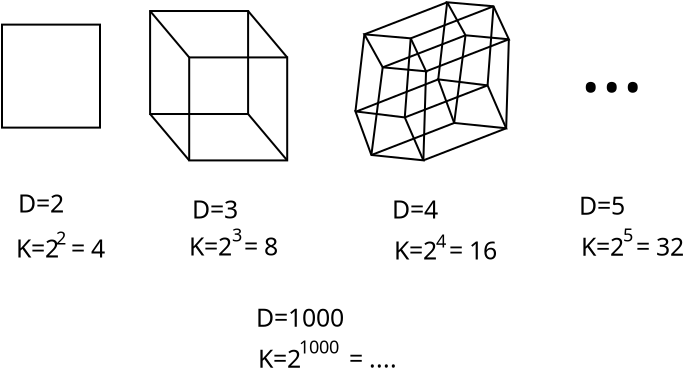 <?xml version="1.0" encoding="UTF-8"?>
<dia:diagram xmlns:dia="http://www.lysator.liu.se/~alla/dia/">
  <dia:layer name="Background" visible="true" connectable="false"/>
  <dia:layer name="Background" visible="true" connectable="false"/>
  <dia:layer name="Background" visible="true" connectable="false"/>
  <dia:layer name="Background" visible="true" connectable="true" active="true">
    <dia:object type="Standard - Box" version="0" id="O0">
      <dia:attribute name="obj_pos">
        <dia:point val="5,4.95"/>
      </dia:attribute>
      <dia:attribute name="obj_bb">
        <dia:rectangle val="4.95,4.9;9.95,10.15"/>
      </dia:attribute>
      <dia:attribute name="elem_corner">
        <dia:point val="5,4.95"/>
      </dia:attribute>
      <dia:attribute name="elem_width">
        <dia:real val="4.9"/>
      </dia:attribute>
      <dia:attribute name="elem_height">
        <dia:real val="5.15"/>
      </dia:attribute>
      <dia:attribute name="show_background">
        <dia:boolean val="true"/>
      </dia:attribute>
    </dia:object>
    <dia:group>
      <dia:attribute name="meta">
        <dia:composite type="dict"/>
      </dia:attribute>
      <dia:attribute name="matrix"/>
      <dia:object type="Standard - Box" version="0" id="O1">
        <dia:attribute name="obj_pos">
          <dia:point val="12.405,4.27"/>
        </dia:attribute>
        <dia:attribute name="obj_bb">
          <dia:rectangle val="12.355,4.22;17.355,9.47"/>
        </dia:attribute>
        <dia:attribute name="elem_corner">
          <dia:point val="12.405,4.27"/>
        </dia:attribute>
        <dia:attribute name="elem_width">
          <dia:real val="4.9"/>
        </dia:attribute>
        <dia:attribute name="elem_height">
          <dia:real val="5.15"/>
        </dia:attribute>
        <dia:attribute name="show_background">
          <dia:boolean val="false"/>
        </dia:attribute>
        <dia:connections>
          <dia:connection handle="0" to="O1" connection="5"/>
          <dia:connection handle="1" to="O2" connection="5"/>
        </dia:connections>
      </dia:object>
      <dia:object type="Standard - Box" version="0" id="O2">
        <dia:attribute name="obj_pos">
          <dia:point val="14.36,6.59"/>
        </dia:attribute>
        <dia:attribute name="obj_bb">
          <dia:rectangle val="14.31,6.54;19.31,11.79"/>
        </dia:attribute>
        <dia:attribute name="elem_corner">
          <dia:point val="14.36,6.59"/>
        </dia:attribute>
        <dia:attribute name="elem_width">
          <dia:real val="4.9"/>
        </dia:attribute>
        <dia:attribute name="elem_height">
          <dia:real val="5.15"/>
        </dia:attribute>
        <dia:attribute name="show_background">
          <dia:boolean val="false"/>
        </dia:attribute>
        <dia:connections>
          <dia:connection handle="0" to="O1" connection="7"/>
          <dia:connection handle="1" to="O2" connection="7"/>
        </dia:connections>
      </dia:object>
      <dia:object type="Standard - Line" version="0" id="O3">
        <dia:attribute name="obj_pos">
          <dia:point val="12.405,9.42"/>
        </dia:attribute>
        <dia:attribute name="obj_bb">
          <dia:rectangle val="12.335,9.35;14.431,11.81"/>
        </dia:attribute>
        <dia:attribute name="conn_endpoints">
          <dia:point val="12.405,9.42"/>
          <dia:point val="14.36,11.74"/>
        </dia:attribute>
        <dia:attribute name="numcp">
          <dia:int val="1"/>
        </dia:attribute>
        <dia:connections>
          <dia:connection handle="0" to="O1" connection="2"/>
          <dia:connection handle="1" to="O2" connection="2"/>
        </dia:connections>
      </dia:object>
      <dia:object type="Standard - Line" version="0" id="O4">
        <dia:attribute name="obj_pos">
          <dia:point val="17.305,9.42"/>
        </dia:attribute>
        <dia:attribute name="obj_bb">
          <dia:rectangle val="17.235,9.35;19.331,11.81"/>
        </dia:attribute>
        <dia:attribute name="conn_endpoints">
          <dia:point val="17.305,9.42"/>
          <dia:point val="19.26,11.74"/>
        </dia:attribute>
        <dia:attribute name="numcp">
          <dia:int val="1"/>
        </dia:attribute>
        <dia:connections>
          <dia:connection handle="0" to="O1" connection="0"/>
          <dia:connection handle="1" to="O2" connection="0"/>
        </dia:connections>
      </dia:object>
      <dia:object type="Standard - Line" version="0" id="O5">
        <dia:attribute name="obj_pos">
          <dia:point val="17.305,4.27"/>
        </dia:attribute>
        <dia:attribute name="obj_bb">
          <dia:rectangle val="17.235,4.2;19.331,6.66"/>
        </dia:attribute>
        <dia:attribute name="conn_endpoints">
          <dia:point val="17.305,4.27"/>
          <dia:point val="19.26,6.59"/>
        </dia:attribute>
        <dia:attribute name="numcp">
          <dia:int val="1"/>
        </dia:attribute>
      </dia:object>
      <dia:object type="Standard - Line" version="0" id="O6">
        <dia:attribute name="obj_pos">
          <dia:point val="12.405,4.27"/>
        </dia:attribute>
        <dia:attribute name="obj_bb">
          <dia:rectangle val="12.335,4.2;14.431,6.66"/>
        </dia:attribute>
        <dia:attribute name="conn_endpoints">
          <dia:point val="12.405,4.27"/>
          <dia:point val="14.36,6.59"/>
        </dia:attribute>
        <dia:attribute name="numcp">
          <dia:int val="1"/>
        </dia:attribute>
      </dia:object>
    </dia:group>
    <dia:group>
      <dia:attribute name="meta">
        <dia:composite type="dict"/>
      </dia:attribute>
      <dia:attribute name="matrix"/>
      <dia:object type="Standard - Line" version="0" id="O7">
        <dia:attribute name="obj_pos">
          <dia:point val="24.035,7.086"/>
        </dia:attribute>
        <dia:attribute name="obj_bb">
          <dia:rectangle val="23.971,5.42;28.24,7.151"/>
        </dia:attribute>
        <dia:attribute name="conn_endpoints">
          <dia:point val="24.035,7.086"/>
          <dia:point val="28.175,5.484"/>
        </dia:attribute>
        <dia:attribute name="numcp">
          <dia:int val="1"/>
        </dia:attribute>
      </dia:object>
      <dia:object type="Standard - Line" version="0" id="O8">
        <dia:attribute name="obj_pos">
          <dia:point val="25.435,5.636"/>
        </dia:attribute>
        <dia:attribute name="obj_bb">
          <dia:rectangle val="25.371,3.97;29.64,5.701"/>
        </dia:attribute>
        <dia:attribute name="conn_endpoints">
          <dia:point val="25.435,5.636"/>
          <dia:point val="29.575,4.034"/>
        </dia:attribute>
        <dia:attribute name="numcp">
          <dia:int val="1"/>
        </dia:attribute>
      </dia:object>
      <dia:object type="Standard - Line" version="0" id="O9">
        <dia:attribute name="obj_pos">
          <dia:point val="23.119,5.436"/>
        </dia:attribute>
        <dia:attribute name="obj_bb">
          <dia:rectangle val="23.054,3.769;27.323,5.501"/>
        </dia:attribute>
        <dia:attribute name="conn_endpoints">
          <dia:point val="23.119,5.436"/>
          <dia:point val="27.259,3.834"/>
        </dia:attribute>
        <dia:attribute name="numcp">
          <dia:int val="1"/>
        </dia:attribute>
      </dia:object>
      <dia:object type="Standard - Line" version="0" id="O10">
        <dia:attribute name="obj_pos">
          <dia:point val="22.744,9.284"/>
        </dia:attribute>
        <dia:attribute name="obj_bb">
          <dia:rectangle val="22.679,7.623;26.877,9.349"/>
        </dia:attribute>
        <dia:attribute name="conn_endpoints">
          <dia:point val="22.744,9.284"/>
          <dia:point val="26.812,7.688"/>
        </dia:attribute>
        <dia:attribute name="numcp">
          <dia:int val="1"/>
        </dia:attribute>
      </dia:object>
      <dia:object type="Standard - Line" version="0" id="O11">
        <dia:attribute name="obj_pos">
          <dia:point val="29.279,7.988"/>
        </dia:attribute>
        <dia:attribute name="obj_bb">
          <dia:rectangle val="25.074,7.924;29.343,9.655"/>
        </dia:attribute>
        <dia:attribute name="conn_endpoints">
          <dia:point val="29.279,7.988"/>
          <dia:point val="25.139,9.59"/>
        </dia:attribute>
        <dia:attribute name="numcp">
          <dia:int val="1"/>
        </dia:attribute>
      </dia:object>
      <dia:object type="Standard - Line" version="0" id="O12">
        <dia:attribute name="obj_pos">
          <dia:point val="30.342,5.684"/>
        </dia:attribute>
        <dia:attribute name="obj_bb">
          <dia:rectangle val="26.137,5.62;30.407,7.351"/>
        </dia:attribute>
        <dia:attribute name="conn_endpoints">
          <dia:point val="30.342,5.684"/>
          <dia:point val="26.202,7.286"/>
        </dia:attribute>
        <dia:attribute name="numcp">
          <dia:int val="1"/>
        </dia:attribute>
      </dia:object>
      <dia:object type="Standard - Line" version="0" id="O13">
        <dia:attribute name="obj_pos">
          <dia:point val="30.209,10.134"/>
          <dia:connections>
            <dia:connection handle="0" to="O20" connection="4"/>
            <dia:connection handle="1" to="O19" connection="4"/>
          </dia:connections>
        </dia:attribute>
        <dia:attribute name="obj_bb">
          <dia:rectangle val="26.004,10.069;30.273,11.801"/>
          <dia:connections>
            <dia:connection handle="0" to="O20" connection="6"/>
            <dia:connection handle="1" to="O19" connection="6"/>
          </dia:connections>
        </dia:attribute>
        <dia:attribute name="conn_endpoints">
          <dia:point val="30.209,10.134"/>
          <dia:point val="26.069,11.736"/>
          <dia:connections>
            <dia:connection handle="0" to="O20" connection="0"/>
            <dia:connection handle="1" to="O19" connection="0"/>
          </dia:connections>
        </dia:attribute>
        <dia:attribute name="numcp">
          <dia:int val="1"/>
          <dia:connections>
            <dia:connection handle="0" to="O20" connection="2"/>
            <dia:connection handle="1" to="O19" connection="2"/>
          </dia:connections>
        </dia:attribute>
      </dia:object>
      <dia:object type="Standard - Line" version="0" id="O14">
        <dia:attribute name="obj_pos">
          <dia:point val="27.609,9.867"/>
          <dia:connections>
            <dia:connection handle="0" to="O26" connection="4"/>
            <dia:connection handle="1" to="O25" connection="4"/>
          </dia:connections>
        </dia:attribute>
        <dia:attribute name="obj_bb">
          <dia:rectangle val="23.404,9.803;27.673,11.534"/>
          <dia:connections>
            <dia:connection handle="0" to="O26" connection="6"/>
            <dia:connection handle="1" to="O25" connection="6"/>
          </dia:connections>
        </dia:attribute>
        <dia:attribute name="conn_endpoints">
          <dia:point val="27.609,9.867"/>
          <dia:point val="23.469,11.47"/>
          <dia:connections>
            <dia:connection handle="0" to="O26" connection="0"/>
            <dia:connection handle="1" to="O25" connection="0"/>
          </dia:connections>
        </dia:attribute>
        <dia:attribute name="numcp">
          <dia:int val="1"/>
          <dia:connections>
            <dia:connection handle="0" to="O26" connection="2"/>
            <dia:connection handle="1" to="O25" connection="2"/>
          </dia:connections>
        </dia:attribute>
      </dia:object>
      <dia:group>
        <dia:attribute name="meta">
          <dia:composite type="dict"/>
        </dia:attribute>
        <dia:attribute name="matrix"/>
        <dia:object type="Standard - Line" version="0" id="O15">
          <dia:attribute name="obj_pos">
            <dia:point val="26.202,7.286"/>
          </dia:attribute>
          <dia:attribute name="obj_bb">
            <dia:rectangle val="26.017,7.235;26.253,11.788"/>
          </dia:attribute>
          <dia:attribute name="conn_endpoints">
            <dia:point val="26.202,7.286"/>
            <dia:point val="26.069,11.736"/>
          </dia:attribute>
          <dia:attribute name="numcp">
            <dia:int val="1"/>
          </dia:attribute>
        </dia:object>
        <dia:object type="Standard - Line" version="0" id="O16">
          <dia:attribute name="obj_pos">
            <dia:point val="24.035,7.086"/>
          </dia:attribute>
          <dia:attribute name="obj_bb">
            <dia:rectangle val="23.413,7.03;24.091,11.526"/>
          </dia:attribute>
          <dia:attribute name="conn_endpoints">
            <dia:point val="24.035,7.086"/>
            <dia:point val="23.469,11.47"/>
          </dia:attribute>
          <dia:attribute name="numcp">
            <dia:int val="1"/>
          </dia:attribute>
        </dia:object>
        <dia:object type="Standard - Line" version="0" id="O17">
          <dia:attribute name="obj_pos">
            <dia:point val="23.119,5.436"/>
          </dia:attribute>
          <dia:attribute name="obj_bb">
            <dia:rectangle val="22.617,5.381;23.174,9.346"/>
          </dia:attribute>
          <dia:attribute name="conn_endpoints">
            <dia:point val="23.119,5.436"/>
            <dia:point val="22.672,9.29"/>
          </dia:attribute>
          <dia:attribute name="numcp">
            <dia:int val="1"/>
          </dia:attribute>
        </dia:object>
        <dia:object type="Standard - Line" version="0" id="O18">
          <dia:attribute name="obj_pos">
            <dia:point val="25.435,5.636"/>
          </dia:attribute>
          <dia:attribute name="obj_bb">
            <dia:rectangle val="25.085,5.583;25.489,9.644"/>
          </dia:attribute>
          <dia:attribute name="conn_endpoints">
            <dia:point val="25.435,5.636"/>
            <dia:point val="25.139,9.59"/>
          </dia:attribute>
          <dia:attribute name="numcp">
            <dia:int val="1"/>
          </dia:attribute>
        </dia:object>
        <dia:object type="Standard - Polygon" version="0" id="O19">
          <dia:attribute name="obj_pos">
            <dia:point val="22.672,9.29"/>
          </dia:attribute>
          <dia:attribute name="obj_bb">
            <dia:rectangle val="22.597,9.231;26.148,11.795"/>
          </dia:attribute>
          <dia:attribute name="poly_points">
            <dia:point val="22.672,9.29"/>
            <dia:point val="25.139,9.59"/>
            <dia:point val="26.069,11.736"/>
            <dia:point val="23.469,11.47"/>
          </dia:attribute>
          <dia:attribute name="show_background">
            <dia:boolean val="false"/>
          </dia:attribute>
        </dia:object>
        <dia:object type="Standard - Polygon" version="0" id="O20">
          <dia:attribute name="obj_pos">
            <dia:point val="23.119,5.436"/>
          </dia:attribute>
          <dia:attribute name="obj_bb">
            <dia:rectangle val="23.029,5.378;26.284,7.344"/>
          </dia:attribute>
          <dia:attribute name="poly_points">
            <dia:point val="23.119,5.436"/>
            <dia:point val="25.435,5.636"/>
            <dia:point val="26.202,7.286"/>
            <dia:point val="24.035,7.086"/>
          </dia:attribute>
          <dia:attribute name="show_background">
            <dia:boolean val="false"/>
          </dia:attribute>
        </dia:object>
      </dia:group>
      <dia:group>
        <dia:attribute name="meta">
          <dia:composite type="dict"/>
        </dia:attribute>
        <dia:attribute name="matrix"/>
        <dia:object type="Standard - Line" version="0" id="O21">
          <dia:attribute name="obj_pos">
            <dia:point val="30.342,5.684"/>
          </dia:attribute>
          <dia:attribute name="obj_bb">
            <dia:rectangle val="30.157,5.633;30.394,10.186"/>
          </dia:attribute>
          <dia:attribute name="conn_endpoints">
            <dia:point val="30.342,5.684"/>
            <dia:point val="30.209,10.134"/>
          </dia:attribute>
          <dia:attribute name="numcp">
            <dia:int val="1"/>
          </dia:attribute>
        </dia:object>
        <dia:object type="Standard - Line" version="0" id="O22">
          <dia:attribute name="obj_pos">
            <dia:point val="28.175,5.484"/>
          </dia:attribute>
          <dia:attribute name="obj_bb">
            <dia:rectangle val="27.553,5.428;28.231,9.924"/>
          </dia:attribute>
          <dia:attribute name="conn_endpoints">
            <dia:point val="28.175,5.484"/>
            <dia:point val="27.609,9.867"/>
          </dia:attribute>
          <dia:attribute name="numcp">
            <dia:int val="1"/>
          </dia:attribute>
        </dia:object>
        <dia:object type="Standard - Line" version="0" id="O23">
          <dia:attribute name="obj_pos">
            <dia:point val="27.259,3.834"/>
          </dia:attribute>
          <dia:attribute name="obj_bb">
            <dia:rectangle val="26.757,3.779;27.314,7.744"/>
          </dia:attribute>
          <dia:attribute name="conn_endpoints">
            <dia:point val="27.259,3.834"/>
            <dia:point val="26.812,7.688"/>
          </dia:attribute>
          <dia:attribute name="numcp">
            <dia:int val="1"/>
          </dia:attribute>
        </dia:object>
        <dia:object type="Standard - Line" version="0" id="O24">
          <dia:attribute name="obj_pos">
            <dia:point val="29.575,4.034"/>
          </dia:attribute>
          <dia:attribute name="obj_bb">
            <dia:rectangle val="29.225,3.981;29.629,8.042"/>
          </dia:attribute>
          <dia:attribute name="conn_endpoints">
            <dia:point val="29.575,4.034"/>
            <dia:point val="29.279,7.988"/>
          </dia:attribute>
          <dia:attribute name="numcp">
            <dia:int val="1"/>
          </dia:attribute>
        </dia:object>
        <dia:object type="Standard - Polygon" version="0" id="O25">
          <dia:attribute name="obj_pos">
            <dia:point val="26.812,7.688"/>
          </dia:attribute>
          <dia:attribute name="obj_bb">
            <dia:rectangle val="26.737,7.629;30.288,10.193"/>
          </dia:attribute>
          <dia:attribute name="poly_points">
            <dia:point val="26.812,7.688"/>
            <dia:point val="29.279,7.988"/>
            <dia:point val="30.209,10.134"/>
            <dia:point val="27.609,9.867"/>
          </dia:attribute>
          <dia:attribute name="show_background">
            <dia:boolean val="false"/>
          </dia:attribute>
        </dia:object>
        <dia:object type="Standard - Polygon" version="0" id="O26">
          <dia:attribute name="obj_pos">
            <dia:point val="27.259,3.834"/>
          </dia:attribute>
          <dia:attribute name="obj_bb">
            <dia:rectangle val="27.169,3.776;30.424,5.742"/>
          </dia:attribute>
          <dia:attribute name="poly_points">
            <dia:point val="27.259,3.834"/>
            <dia:point val="29.575,4.034"/>
            <dia:point val="30.342,5.684"/>
            <dia:point val="28.175,5.484"/>
          </dia:attribute>
          <dia:attribute name="show_background">
            <dia:boolean val="false"/>
          </dia:attribute>
        </dia:object>
      </dia:group>
    </dia:group>
    <dia:object type="Standard - Text" version="1" id="O27">
      <dia:attribute name="obj_pos">
        <dia:point val="5.8,14.35"/>
      </dia:attribute>
      <dia:attribute name="obj_bb">
        <dia:rectangle val="5.8,13.195;8.585,14.645"/>
      </dia:attribute>
      <dia:attribute name="text">
        <dia:composite type="text">
          <dia:attribute name="string">
            <dia:string>#D=2#</dia:string>
          </dia:attribute>
          <dia:attribute name="font">
            <dia:font family="sans" style="0" name="Helvetica"/>
          </dia:attribute>
          <dia:attribute name="height">
            <dia:real val="1.552"/>
          </dia:attribute>
          <dia:attribute name="pos">
            <dia:point val="5.8,14.35"/>
          </dia:attribute>
          <dia:attribute name="color">
            <dia:color val="#000000ff"/>
          </dia:attribute>
          <dia:attribute name="alignment">
            <dia:enum val="0"/>
          </dia:attribute>
        </dia:composite>
      </dia:attribute>
      <dia:attribute name="valign">
        <dia:enum val="3"/>
      </dia:attribute>
    </dia:object>
    <dia:object type="Standard - Text" version="1" id="O28">
      <dia:attribute name="obj_pos">
        <dia:point val="14.5,14.65"/>
      </dia:attribute>
      <dia:attribute name="obj_bb">
        <dia:rectangle val="14.5,13.495;17.285,14.945"/>
      </dia:attribute>
      <dia:attribute name="text">
        <dia:composite type="text">
          <dia:attribute name="string">
            <dia:string>#D=3#</dia:string>
          </dia:attribute>
          <dia:attribute name="font">
            <dia:font family="sans" style="0" name="Helvetica"/>
          </dia:attribute>
          <dia:attribute name="height">
            <dia:real val="1.552"/>
          </dia:attribute>
          <dia:attribute name="pos">
            <dia:point val="14.5,14.65"/>
          </dia:attribute>
          <dia:attribute name="color">
            <dia:color val="#000000ff"/>
          </dia:attribute>
          <dia:attribute name="alignment">
            <dia:enum val="0"/>
          </dia:attribute>
        </dia:composite>
      </dia:attribute>
      <dia:attribute name="valign">
        <dia:enum val="3"/>
      </dia:attribute>
    </dia:object>
    <dia:object type="Standard - Text" version="1" id="O29">
      <dia:attribute name="obj_pos">
        <dia:point val="5.7,16.6"/>
      </dia:attribute>
      <dia:attribute name="obj_bb">
        <dia:rectangle val="5.7,15.409;11.396,16.968"/>
      </dia:attribute>
      <dia:attribute name="text">
        <dia:composite type="text">
          <dia:attribute name="string">
            <dia:string>#K=2  = 4#</dia:string>
          </dia:attribute>
          <dia:attribute name="font">
            <dia:font family="sans" style="0" name="Helvetica"/>
          </dia:attribute>
          <dia:attribute name="height">
            <dia:real val="1.552"/>
          </dia:attribute>
          <dia:attribute name="pos">
            <dia:point val="5.7,16.6"/>
          </dia:attribute>
          <dia:attribute name="color">
            <dia:color val="#000000ff"/>
          </dia:attribute>
          <dia:attribute name="alignment">
            <dia:enum val="0"/>
          </dia:attribute>
        </dia:composite>
      </dia:attribute>
      <dia:attribute name="valign">
        <dia:enum val="3"/>
      </dia:attribute>
    </dia:object>
    <dia:object type="Standard - Text" version="1" id="O30">
      <dia:attribute name="obj_pos">
        <dia:point val="14.35,16.5"/>
      </dia:attribute>
      <dia:attribute name="obj_bb">
        <dia:rectangle val="14.35,15.309;20.046,16.867"/>
      </dia:attribute>
      <dia:attribute name="text">
        <dia:composite type="text">
          <dia:attribute name="string">
            <dia:string>#K=2  = 8#</dia:string>
          </dia:attribute>
          <dia:attribute name="font">
            <dia:font family="sans" style="0" name="Helvetica"/>
          </dia:attribute>
          <dia:attribute name="height">
            <dia:real val="1.552"/>
          </dia:attribute>
          <dia:attribute name="pos">
            <dia:point val="14.35,16.5"/>
          </dia:attribute>
          <dia:attribute name="color">
            <dia:color val="#000000ff"/>
          </dia:attribute>
          <dia:attribute name="alignment">
            <dia:enum val="0"/>
          </dia:attribute>
        </dia:composite>
      </dia:attribute>
      <dia:attribute name="valign">
        <dia:enum val="3"/>
      </dia:attribute>
    </dia:object>
    <dia:object type="Standard - Text" version="1" id="O31">
      <dia:attribute name="obj_pos">
        <dia:point val="7.7,15.95"/>
      </dia:attribute>
      <dia:attribute name="obj_bb">
        <dia:rectangle val="7.7,15.11;8.275,16.165"/>
      </dia:attribute>
      <dia:attribute name="text">
        <dia:composite type="text">
          <dia:attribute name="string">
            <dia:string>#2#</dia:string>
          </dia:attribute>
          <dia:attribute name="font">
            <dia:font family="sans" style="0" name="Helvetica"/>
          </dia:attribute>
          <dia:attribute name="height">
            <dia:real val="1.129"/>
          </dia:attribute>
          <dia:attribute name="pos">
            <dia:point val="7.7,15.95"/>
          </dia:attribute>
          <dia:attribute name="color">
            <dia:color val="#000000ff"/>
          </dia:attribute>
          <dia:attribute name="alignment">
            <dia:enum val="0"/>
          </dia:attribute>
        </dia:composite>
      </dia:attribute>
      <dia:attribute name="valign">
        <dia:enum val="3"/>
      </dia:attribute>
    </dia:object>
    <dia:object type="Standard - Text" version="1" id="O32">
      <dia:attribute name="obj_pos">
        <dia:point val="16.75,15.8"/>
      </dia:attribute>
      <dia:attribute name="obj_bb">
        <dia:rectangle val="16.462,14.96;17.038,16.015"/>
      </dia:attribute>
      <dia:attribute name="text">
        <dia:composite type="text">
          <dia:attribute name="string">
            <dia:string>#3#</dia:string>
          </dia:attribute>
          <dia:attribute name="font">
            <dia:font family="sans" style="0" name="Helvetica"/>
          </dia:attribute>
          <dia:attribute name="height">
            <dia:real val="1.129"/>
          </dia:attribute>
          <dia:attribute name="pos">
            <dia:point val="16.75,15.8"/>
          </dia:attribute>
          <dia:attribute name="color">
            <dia:color val="#000000ff"/>
          </dia:attribute>
          <dia:attribute name="alignment">
            <dia:enum val="1"/>
          </dia:attribute>
        </dia:composite>
      </dia:attribute>
      <dia:attribute name="valign">
        <dia:enum val="3"/>
      </dia:attribute>
    </dia:object>
    <dia:object type="Standard - Text" version="1" id="O33">
      <dia:attribute name="obj_pos">
        <dia:point val="24.5,14.65"/>
      </dia:attribute>
      <dia:attribute name="obj_bb">
        <dia:rectangle val="24.5,13.495;27.285,14.945"/>
      </dia:attribute>
      <dia:attribute name="text">
        <dia:composite type="text">
          <dia:attribute name="string">
            <dia:string>#D=4#</dia:string>
          </dia:attribute>
          <dia:attribute name="font">
            <dia:font family="sans" style="0" name="Helvetica"/>
          </dia:attribute>
          <dia:attribute name="height">
            <dia:real val="1.552"/>
          </dia:attribute>
          <dia:attribute name="pos">
            <dia:point val="24.5,14.65"/>
          </dia:attribute>
          <dia:attribute name="color">
            <dia:color val="#000000ff"/>
          </dia:attribute>
          <dia:attribute name="alignment">
            <dia:enum val="0"/>
          </dia:attribute>
        </dia:composite>
      </dia:attribute>
      <dia:attribute name="valign">
        <dia:enum val="3"/>
      </dia:attribute>
    </dia:object>
    <dia:object type="Standard - Text" version="1" id="O34">
      <dia:attribute name="obj_pos">
        <dia:point val="24.6,16.7"/>
      </dia:attribute>
      <dia:attribute name="obj_bb">
        <dia:rectangle val="24.6,15.509;31.086,17.067"/>
      </dia:attribute>
      <dia:attribute name="text">
        <dia:composite type="text">
          <dia:attribute name="string">
            <dia:string>#K=2  = 16#</dia:string>
          </dia:attribute>
          <dia:attribute name="font">
            <dia:font family="sans" style="0" name="Helvetica"/>
          </dia:attribute>
          <dia:attribute name="height">
            <dia:real val="1.552"/>
          </dia:attribute>
          <dia:attribute name="pos">
            <dia:point val="24.6,16.7"/>
          </dia:attribute>
          <dia:attribute name="color">
            <dia:color val="#000000ff"/>
          </dia:attribute>
          <dia:attribute name="alignment">
            <dia:enum val="0"/>
          </dia:attribute>
        </dia:composite>
      </dia:attribute>
      <dia:attribute name="valign">
        <dia:enum val="3"/>
      </dia:attribute>
    </dia:object>
    <dia:object type="Standard - Text" version="1" id="O35">
      <dia:attribute name="obj_pos">
        <dia:point val="26.7,16.1"/>
      </dia:attribute>
      <dia:attribute name="obj_bb">
        <dia:rectangle val="26.7,15.26;27.275,16.315"/>
      </dia:attribute>
      <dia:attribute name="text">
        <dia:composite type="text">
          <dia:attribute name="string">
            <dia:string>#4#</dia:string>
          </dia:attribute>
          <dia:attribute name="font">
            <dia:font family="sans" style="0" name="Helvetica"/>
          </dia:attribute>
          <dia:attribute name="height">
            <dia:real val="1.129"/>
          </dia:attribute>
          <dia:attribute name="pos">
            <dia:point val="26.7,16.1"/>
          </dia:attribute>
          <dia:attribute name="color">
            <dia:color val="#000000ff"/>
          </dia:attribute>
          <dia:attribute name="alignment">
            <dia:enum val="0"/>
          </dia:attribute>
        </dia:composite>
      </dia:attribute>
      <dia:attribute name="valign">
        <dia:enum val="3"/>
      </dia:attribute>
    </dia:object>
    <dia:object type="Standard - Text" version="1" id="O36">
      <dia:attribute name="obj_pos">
        <dia:point val="33.855,14.461"/>
      </dia:attribute>
      <dia:attribute name="obj_bb">
        <dia:rectangle val="33.855,13.306;36.64,14.756"/>
      </dia:attribute>
      <dia:attribute name="text">
        <dia:composite type="text">
          <dia:attribute name="string">
            <dia:string>#D=5#</dia:string>
          </dia:attribute>
          <dia:attribute name="font">
            <dia:font family="sans" style="0" name="Helvetica"/>
          </dia:attribute>
          <dia:attribute name="height">
            <dia:real val="1.552"/>
          </dia:attribute>
          <dia:attribute name="pos">
            <dia:point val="33.855,14.461"/>
          </dia:attribute>
          <dia:attribute name="color">
            <dia:color val="#000000ff"/>
          </dia:attribute>
          <dia:attribute name="alignment">
            <dia:enum val="0"/>
          </dia:attribute>
        </dia:composite>
      </dia:attribute>
      <dia:attribute name="valign">
        <dia:enum val="3"/>
      </dia:attribute>
    </dia:object>
    <dia:object type="Standard - Text" version="1" id="O37">
      <dia:attribute name="obj_pos">
        <dia:point val="33.955,16.511"/>
      </dia:attribute>
      <dia:attribute name="obj_bb">
        <dia:rectangle val="33.955,15.32;40.441,16.879"/>
      </dia:attribute>
      <dia:attribute name="text">
        <dia:composite type="text">
          <dia:attribute name="string">
            <dia:string>#K=2  = 32#</dia:string>
          </dia:attribute>
          <dia:attribute name="font">
            <dia:font family="sans" style="0" name="Helvetica"/>
          </dia:attribute>
          <dia:attribute name="height">
            <dia:real val="1.552"/>
          </dia:attribute>
          <dia:attribute name="pos">
            <dia:point val="33.955,16.511"/>
          </dia:attribute>
          <dia:attribute name="color">
            <dia:color val="#000000ff"/>
          </dia:attribute>
          <dia:attribute name="alignment">
            <dia:enum val="0"/>
          </dia:attribute>
        </dia:composite>
      </dia:attribute>
      <dia:attribute name="valign">
        <dia:enum val="3"/>
      </dia:attribute>
    </dia:object>
    <dia:object type="Standard - Text" version="1" id="O38">
      <dia:attribute name="obj_pos">
        <dia:point val="36.05,15.8"/>
      </dia:attribute>
      <dia:attribute name="obj_bb">
        <dia:rectangle val="36.05,14.96;36.625,16.015"/>
      </dia:attribute>
      <dia:attribute name="text">
        <dia:composite type="text">
          <dia:attribute name="string">
            <dia:string>#5#</dia:string>
          </dia:attribute>
          <dia:attribute name="font">
            <dia:font family="sans" style="0" name="Helvetica"/>
          </dia:attribute>
          <dia:attribute name="height">
            <dia:real val="1.129"/>
          </dia:attribute>
          <dia:attribute name="pos">
            <dia:point val="36.05,15.8"/>
          </dia:attribute>
          <dia:attribute name="color">
            <dia:color val="#000000ff"/>
          </dia:attribute>
          <dia:attribute name="alignment">
            <dia:enum val="0"/>
          </dia:attribute>
        </dia:composite>
      </dia:attribute>
      <dia:attribute name="valign">
        <dia:enum val="3"/>
      </dia:attribute>
    </dia:object>
    <dia:object type="Standard - Text" version="1" id="O39">
      <dia:attribute name="obj_pos">
        <dia:point val="17.705,20.061"/>
      </dia:attribute>
      <dia:attribute name="obj_bb">
        <dia:rectangle val="17.705,18.906;22.86,20.356"/>
      </dia:attribute>
      <dia:attribute name="text">
        <dia:composite type="text">
          <dia:attribute name="string">
            <dia:string>#D=1000#</dia:string>
          </dia:attribute>
          <dia:attribute name="font">
            <dia:font family="sans" style="0" name="Helvetica"/>
          </dia:attribute>
          <dia:attribute name="height">
            <dia:real val="1.552"/>
          </dia:attribute>
          <dia:attribute name="pos">
            <dia:point val="17.705,20.061"/>
          </dia:attribute>
          <dia:attribute name="color">
            <dia:color val="#000000ff"/>
          </dia:attribute>
          <dia:attribute name="alignment">
            <dia:enum val="0"/>
          </dia:attribute>
        </dia:composite>
      </dia:attribute>
      <dia:attribute name="valign">
        <dia:enum val="3"/>
      </dia:attribute>
    </dia:object>
    <dia:object type="Standard - Text" version="1" id="O40">
      <dia:attribute name="obj_pos">
        <dia:point val="17.805,22.111"/>
      </dia:attribute>
      <dia:attribute name="obj_bb">
        <dia:rectangle val="17.805,20.956;26.625,22.406"/>
      </dia:attribute>
      <dia:attribute name="text">
        <dia:composite type="text">
          <dia:attribute name="string">
            <dia:string>#K=2        = ....#</dia:string>
          </dia:attribute>
          <dia:attribute name="font">
            <dia:font family="sans" style="0" name="Helvetica"/>
          </dia:attribute>
          <dia:attribute name="height">
            <dia:real val="1.552"/>
          </dia:attribute>
          <dia:attribute name="pos">
            <dia:point val="17.805,22.111"/>
          </dia:attribute>
          <dia:attribute name="color">
            <dia:color val="#000000ff"/>
          </dia:attribute>
          <dia:attribute name="alignment">
            <dia:enum val="0"/>
          </dia:attribute>
        </dia:composite>
      </dia:attribute>
      <dia:attribute name="valign">
        <dia:enum val="3"/>
      </dia:attribute>
    </dia:object>
    <dia:object type="Standard - Text" version="1" id="O41">
      <dia:attribute name="obj_pos">
        <dia:point val="20.85,21.4"/>
      </dia:attribute>
      <dia:attribute name="obj_bb">
        <dia:rectangle val="19.7,20.56;22,21.615"/>
      </dia:attribute>
      <dia:attribute name="text">
        <dia:composite type="text">
          <dia:attribute name="string">
            <dia:string>#1000#</dia:string>
          </dia:attribute>
          <dia:attribute name="font">
            <dia:font family="sans" style="0" name="Helvetica"/>
          </dia:attribute>
          <dia:attribute name="height">
            <dia:real val="1.129"/>
          </dia:attribute>
          <dia:attribute name="pos">
            <dia:point val="20.85,21.4"/>
          </dia:attribute>
          <dia:attribute name="color">
            <dia:color val="#000000ff"/>
          </dia:attribute>
          <dia:attribute name="alignment">
            <dia:enum val="1"/>
          </dia:attribute>
        </dia:composite>
      </dia:attribute>
      <dia:attribute name="valign">
        <dia:enum val="3"/>
      </dia:attribute>
    </dia:object>
    <dia:object type="Standard - Text" version="1" id="O42">
      <dia:attribute name="obj_pos">
        <dia:point val="33.9,8.3"/>
      </dia:attribute>
      <dia:attribute name="obj_bb">
        <dia:rectangle val="33.9,4.58;37.725,9.248"/>
      </dia:attribute>
      <dia:attribute name="text">
        <dia:composite type="text">
          <dia:attribute name="string">
            <dia:string>#...#</dia:string>
          </dia:attribute>
          <dia:attribute name="font">
            <dia:font family="sans" style="0" name="Helvetica"/>
          </dia:attribute>
          <dia:attribute name="height">
            <dia:real val="5.009"/>
          </dia:attribute>
          <dia:attribute name="pos">
            <dia:point val="33.9,8.3"/>
          </dia:attribute>
          <dia:attribute name="color">
            <dia:color val="#000000ff"/>
          </dia:attribute>
          <dia:attribute name="alignment">
            <dia:enum val="0"/>
          </dia:attribute>
        </dia:composite>
      </dia:attribute>
      <dia:attribute name="valign">
        <dia:enum val="3"/>
      </dia:attribute>
    </dia:object>
  </dia:layer>
</dia:diagram>
